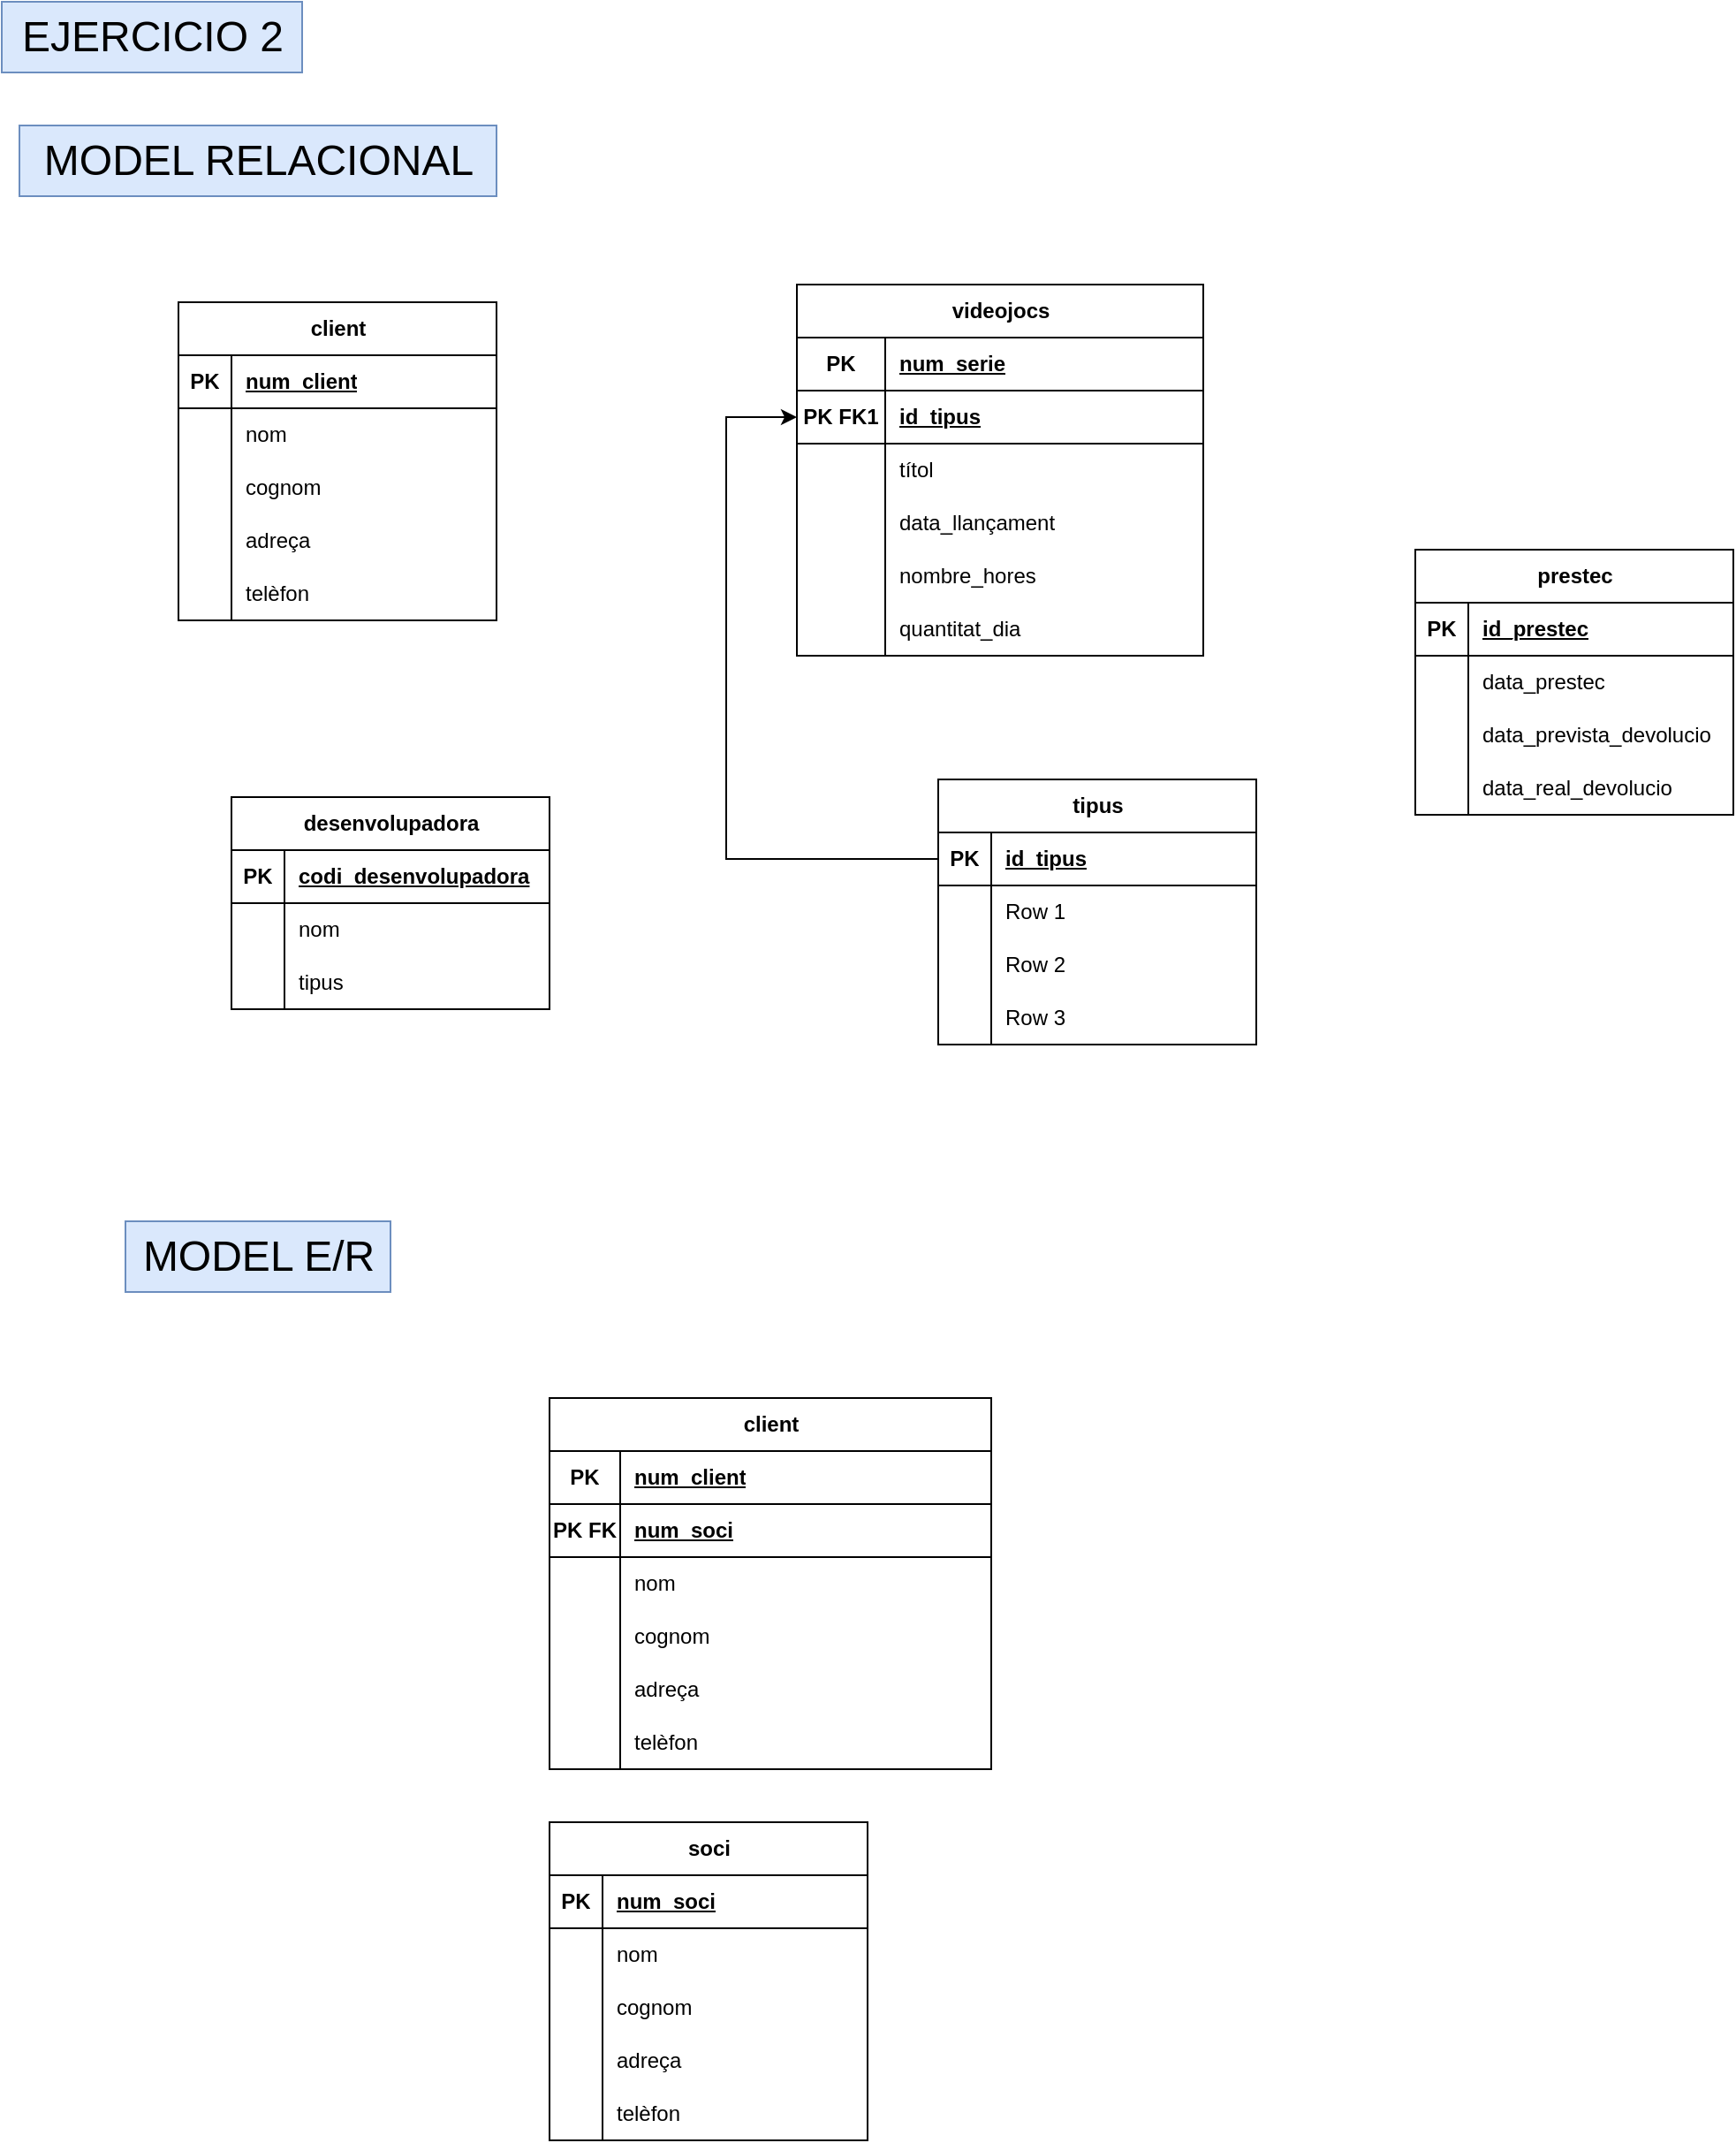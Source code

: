 <mxfile version="24.8.0">
  <diagram name="Pàgina-1" id="ps1J7o70996wXp7qomcN">
    <mxGraphModel dx="1499" dy="788" grid="1" gridSize="10" guides="1" tooltips="1" connect="1" arrows="1" fold="1" page="1" pageScale="1" pageWidth="827" pageHeight="1169" math="0" shadow="0">
      <root>
        <mxCell id="0" />
        <mxCell id="1" parent="0" />
        <mxCell id="oYm-OOURBc9wlEtTtgQo-1" value="client" style="shape=table;startSize=30;container=1;collapsible=1;childLayout=tableLayout;fixedRows=1;rowLines=0;fontStyle=1;align=center;resizeLast=1;html=1;" parent="1" vertex="1">
          <mxGeometry x="140" y="210" width="180" height="180" as="geometry" />
        </mxCell>
        <mxCell id="oYm-OOURBc9wlEtTtgQo-2" value="" style="shape=tableRow;horizontal=0;startSize=0;swimlaneHead=0;swimlaneBody=0;fillColor=none;collapsible=0;dropTarget=0;points=[[0,0.5],[1,0.5]];portConstraint=eastwest;top=0;left=0;right=0;bottom=1;" parent="oYm-OOURBc9wlEtTtgQo-1" vertex="1">
          <mxGeometry y="30" width="180" height="30" as="geometry" />
        </mxCell>
        <mxCell id="oYm-OOURBc9wlEtTtgQo-3" value="PK" style="shape=partialRectangle;connectable=0;fillColor=none;top=0;left=0;bottom=0;right=0;fontStyle=1;overflow=hidden;whiteSpace=wrap;html=1;" parent="oYm-OOURBc9wlEtTtgQo-2" vertex="1">
          <mxGeometry width="30" height="30" as="geometry">
            <mxRectangle width="30" height="30" as="alternateBounds" />
          </mxGeometry>
        </mxCell>
        <mxCell id="oYm-OOURBc9wlEtTtgQo-4" value="num_client" style="shape=partialRectangle;connectable=0;fillColor=none;top=0;left=0;bottom=0;right=0;align=left;spacingLeft=6;fontStyle=5;overflow=hidden;whiteSpace=wrap;html=1;" parent="oYm-OOURBc9wlEtTtgQo-2" vertex="1">
          <mxGeometry x="30" width="150" height="30" as="geometry">
            <mxRectangle width="150" height="30" as="alternateBounds" />
          </mxGeometry>
        </mxCell>
        <mxCell id="oYm-OOURBc9wlEtTtgQo-5" value="" style="shape=tableRow;horizontal=0;startSize=0;swimlaneHead=0;swimlaneBody=0;fillColor=none;collapsible=0;dropTarget=0;points=[[0,0.5],[1,0.5]];portConstraint=eastwest;top=0;left=0;right=0;bottom=0;" parent="oYm-OOURBc9wlEtTtgQo-1" vertex="1">
          <mxGeometry y="60" width="180" height="30" as="geometry" />
        </mxCell>
        <mxCell id="oYm-OOURBc9wlEtTtgQo-6" value="" style="shape=partialRectangle;connectable=0;fillColor=none;top=0;left=0;bottom=0;right=0;editable=1;overflow=hidden;whiteSpace=wrap;html=1;" parent="oYm-OOURBc9wlEtTtgQo-5" vertex="1">
          <mxGeometry width="30" height="30" as="geometry">
            <mxRectangle width="30" height="30" as="alternateBounds" />
          </mxGeometry>
        </mxCell>
        <mxCell id="oYm-OOURBc9wlEtTtgQo-7" value="nom" style="shape=partialRectangle;connectable=0;fillColor=none;top=0;left=0;bottom=0;right=0;align=left;spacingLeft=6;overflow=hidden;whiteSpace=wrap;html=1;" parent="oYm-OOURBc9wlEtTtgQo-5" vertex="1">
          <mxGeometry x="30" width="150" height="30" as="geometry">
            <mxRectangle width="150" height="30" as="alternateBounds" />
          </mxGeometry>
        </mxCell>
        <mxCell id="oYm-OOURBc9wlEtTtgQo-8" value="" style="shape=tableRow;horizontal=0;startSize=0;swimlaneHead=0;swimlaneBody=0;fillColor=none;collapsible=0;dropTarget=0;points=[[0,0.5],[1,0.5]];portConstraint=eastwest;top=0;left=0;right=0;bottom=0;" parent="oYm-OOURBc9wlEtTtgQo-1" vertex="1">
          <mxGeometry y="90" width="180" height="30" as="geometry" />
        </mxCell>
        <mxCell id="oYm-OOURBc9wlEtTtgQo-9" value="" style="shape=partialRectangle;connectable=0;fillColor=none;top=0;left=0;bottom=0;right=0;editable=1;overflow=hidden;whiteSpace=wrap;html=1;" parent="oYm-OOURBc9wlEtTtgQo-8" vertex="1">
          <mxGeometry width="30" height="30" as="geometry">
            <mxRectangle width="30" height="30" as="alternateBounds" />
          </mxGeometry>
        </mxCell>
        <mxCell id="oYm-OOURBc9wlEtTtgQo-10" value="cognom" style="shape=partialRectangle;connectable=0;fillColor=none;top=0;left=0;bottom=0;right=0;align=left;spacingLeft=6;overflow=hidden;whiteSpace=wrap;html=1;" parent="oYm-OOURBc9wlEtTtgQo-8" vertex="1">
          <mxGeometry x="30" width="150" height="30" as="geometry">
            <mxRectangle width="150" height="30" as="alternateBounds" />
          </mxGeometry>
        </mxCell>
        <mxCell id="oYm-OOURBc9wlEtTtgQo-11" value="" style="shape=tableRow;horizontal=0;startSize=0;swimlaneHead=0;swimlaneBody=0;fillColor=none;collapsible=0;dropTarget=0;points=[[0,0.5],[1,0.5]];portConstraint=eastwest;top=0;left=0;right=0;bottom=0;" parent="oYm-OOURBc9wlEtTtgQo-1" vertex="1">
          <mxGeometry y="120" width="180" height="30" as="geometry" />
        </mxCell>
        <mxCell id="oYm-OOURBc9wlEtTtgQo-12" value="" style="shape=partialRectangle;connectable=0;fillColor=none;top=0;left=0;bottom=0;right=0;editable=1;overflow=hidden;whiteSpace=wrap;html=1;" parent="oYm-OOURBc9wlEtTtgQo-11" vertex="1">
          <mxGeometry width="30" height="30" as="geometry">
            <mxRectangle width="30" height="30" as="alternateBounds" />
          </mxGeometry>
        </mxCell>
        <mxCell id="oYm-OOURBc9wlEtTtgQo-13" value="adreça" style="shape=partialRectangle;connectable=0;fillColor=none;top=0;left=0;bottom=0;right=0;align=left;spacingLeft=6;overflow=hidden;whiteSpace=wrap;html=1;" parent="oYm-OOURBc9wlEtTtgQo-11" vertex="1">
          <mxGeometry x="30" width="150" height="30" as="geometry">
            <mxRectangle width="150" height="30" as="alternateBounds" />
          </mxGeometry>
        </mxCell>
        <mxCell id="acnJvDM53RMghlI-xeMk-12" style="shape=tableRow;horizontal=0;startSize=0;swimlaneHead=0;swimlaneBody=0;fillColor=none;collapsible=0;dropTarget=0;points=[[0,0.5],[1,0.5]];portConstraint=eastwest;top=0;left=0;right=0;bottom=0;" parent="oYm-OOURBc9wlEtTtgQo-1" vertex="1">
          <mxGeometry y="150" width="180" height="30" as="geometry" />
        </mxCell>
        <mxCell id="acnJvDM53RMghlI-xeMk-13" style="shape=partialRectangle;connectable=0;fillColor=none;top=0;left=0;bottom=0;right=0;editable=1;overflow=hidden;whiteSpace=wrap;html=1;" parent="acnJvDM53RMghlI-xeMk-12" vertex="1">
          <mxGeometry width="30" height="30" as="geometry">
            <mxRectangle width="30" height="30" as="alternateBounds" />
          </mxGeometry>
        </mxCell>
        <mxCell id="acnJvDM53RMghlI-xeMk-14" value="telèfon" style="shape=partialRectangle;connectable=0;fillColor=none;top=0;left=0;bottom=0;right=0;align=left;spacingLeft=6;overflow=hidden;whiteSpace=wrap;html=1;" parent="acnJvDM53RMghlI-xeMk-12" vertex="1">
          <mxGeometry x="30" width="150" height="30" as="geometry">
            <mxRectangle width="150" height="30" as="alternateBounds" />
          </mxGeometry>
        </mxCell>
        <mxCell id="25e7ooQJRceuwV0o7SUY-1" value="EJERCICIO 2" style="text;html=1;align=center;verticalAlign=middle;resizable=0;points=[];autosize=1;strokeColor=#6c8ebf;fillColor=#dae8fc;fontSize=24;" parent="1" vertex="1">
          <mxGeometry x="40" y="40" width="170" height="40" as="geometry" />
        </mxCell>
        <mxCell id="acnJvDM53RMghlI-xeMk-18" value="" style="shape=tableRow;horizontal=0;startSize=0;swimlaneHead=0;swimlaneBody=0;fillColor=none;collapsible=0;dropTarget=0;points=[[0,0.5],[1,0.5]];portConstraint=eastwest;top=0;left=0;right=0;bottom=0;" parent="1" vertex="1">
          <mxGeometry x="320" y="480" width="180" height="30" as="geometry" />
        </mxCell>
        <mxCell id="acnJvDM53RMghlI-xeMk-19" value="" style="shape=partialRectangle;connectable=0;fillColor=none;top=0;left=0;bottom=0;right=0;editable=1;overflow=hidden;whiteSpace=wrap;html=1;" parent="acnJvDM53RMghlI-xeMk-18" vertex="1">
          <mxGeometry width="30" height="30" as="geometry">
            <mxRectangle width="30" height="30" as="alternateBounds" />
          </mxGeometry>
        </mxCell>
        <mxCell id="acnJvDM53RMghlI-xeMk-21" value="videojocs" style="shape=table;startSize=30;container=1;collapsible=1;childLayout=tableLayout;fixedRows=1;rowLines=0;fontStyle=1;align=center;resizeLast=1;html=1;" parent="1" vertex="1">
          <mxGeometry x="490" y="200" width="230" height="210" as="geometry" />
        </mxCell>
        <mxCell id="acnJvDM53RMghlI-xeMk-22" value="" style="shape=tableRow;horizontal=0;startSize=0;swimlaneHead=0;swimlaneBody=0;fillColor=none;collapsible=0;dropTarget=0;points=[[0,0.5],[1,0.5]];portConstraint=eastwest;top=0;left=0;right=0;bottom=1;" parent="acnJvDM53RMghlI-xeMk-21" vertex="1">
          <mxGeometry y="30" width="230" height="30" as="geometry" />
        </mxCell>
        <mxCell id="acnJvDM53RMghlI-xeMk-23" value="PK" style="shape=partialRectangle;connectable=0;fillColor=none;top=0;left=0;bottom=0;right=0;fontStyle=1;overflow=hidden;whiteSpace=wrap;html=1;" parent="acnJvDM53RMghlI-xeMk-22" vertex="1">
          <mxGeometry width="50" height="30" as="geometry">
            <mxRectangle width="50" height="30" as="alternateBounds" />
          </mxGeometry>
        </mxCell>
        <mxCell id="acnJvDM53RMghlI-xeMk-24" value="num_serie" style="shape=partialRectangle;connectable=0;fillColor=none;top=0;left=0;bottom=0;right=0;align=left;spacingLeft=6;fontStyle=5;overflow=hidden;whiteSpace=wrap;html=1;" parent="acnJvDM53RMghlI-xeMk-22" vertex="1">
          <mxGeometry x="50" width="180" height="30" as="geometry">
            <mxRectangle width="180" height="30" as="alternateBounds" />
          </mxGeometry>
        </mxCell>
        <mxCell id="WsEMVRnaI1PxN5WED4kG-31" style="shape=tableRow;horizontal=0;startSize=0;swimlaneHead=0;swimlaneBody=0;fillColor=none;collapsible=0;dropTarget=0;points=[[0,0.5],[1,0.5]];portConstraint=eastwest;top=0;left=0;right=0;bottom=1;" vertex="1" parent="acnJvDM53RMghlI-xeMk-21">
          <mxGeometry y="60" width="230" height="30" as="geometry" />
        </mxCell>
        <mxCell id="WsEMVRnaI1PxN5WED4kG-32" value="PK FK1" style="shape=partialRectangle;connectable=0;fillColor=none;top=0;left=0;bottom=0;right=0;fontStyle=1;overflow=hidden;whiteSpace=wrap;html=1;" vertex="1" parent="WsEMVRnaI1PxN5WED4kG-31">
          <mxGeometry width="50" height="30" as="geometry">
            <mxRectangle width="50" height="30" as="alternateBounds" />
          </mxGeometry>
        </mxCell>
        <mxCell id="WsEMVRnaI1PxN5WED4kG-33" value="id_tipus" style="shape=partialRectangle;connectable=0;fillColor=none;top=0;left=0;bottom=0;right=0;align=left;spacingLeft=6;fontStyle=5;overflow=hidden;whiteSpace=wrap;html=1;" vertex="1" parent="WsEMVRnaI1PxN5WED4kG-31">
          <mxGeometry x="50" width="180" height="30" as="geometry">
            <mxRectangle width="180" height="30" as="alternateBounds" />
          </mxGeometry>
        </mxCell>
        <mxCell id="acnJvDM53RMghlI-xeMk-25" value="" style="shape=tableRow;horizontal=0;startSize=0;swimlaneHead=0;swimlaneBody=0;fillColor=none;collapsible=0;dropTarget=0;points=[[0,0.5],[1,0.5]];portConstraint=eastwest;top=0;left=0;right=0;bottom=0;" parent="acnJvDM53RMghlI-xeMk-21" vertex="1">
          <mxGeometry y="90" width="230" height="30" as="geometry" />
        </mxCell>
        <mxCell id="acnJvDM53RMghlI-xeMk-26" value="" style="shape=partialRectangle;connectable=0;fillColor=none;top=0;left=0;bottom=0;right=0;editable=1;overflow=hidden;whiteSpace=wrap;html=1;" parent="acnJvDM53RMghlI-xeMk-25" vertex="1">
          <mxGeometry width="50" height="30" as="geometry">
            <mxRectangle width="50" height="30" as="alternateBounds" />
          </mxGeometry>
        </mxCell>
        <mxCell id="acnJvDM53RMghlI-xeMk-27" value="títol" style="shape=partialRectangle;connectable=0;fillColor=none;top=0;left=0;bottom=0;right=0;align=left;spacingLeft=6;overflow=hidden;whiteSpace=wrap;html=1;" parent="acnJvDM53RMghlI-xeMk-25" vertex="1">
          <mxGeometry x="50" width="180" height="30" as="geometry">
            <mxRectangle width="180" height="30" as="alternateBounds" />
          </mxGeometry>
        </mxCell>
        <mxCell id="acnJvDM53RMghlI-xeMk-28" value="" style="shape=tableRow;horizontal=0;startSize=0;swimlaneHead=0;swimlaneBody=0;fillColor=none;collapsible=0;dropTarget=0;points=[[0,0.5],[1,0.5]];portConstraint=eastwest;top=0;left=0;right=0;bottom=0;" parent="acnJvDM53RMghlI-xeMk-21" vertex="1">
          <mxGeometry y="120" width="230" height="30" as="geometry" />
        </mxCell>
        <mxCell id="acnJvDM53RMghlI-xeMk-29" value="" style="shape=partialRectangle;connectable=0;fillColor=none;top=0;left=0;bottom=0;right=0;editable=1;overflow=hidden;whiteSpace=wrap;html=1;" parent="acnJvDM53RMghlI-xeMk-28" vertex="1">
          <mxGeometry width="50" height="30" as="geometry">
            <mxRectangle width="50" height="30" as="alternateBounds" />
          </mxGeometry>
        </mxCell>
        <mxCell id="acnJvDM53RMghlI-xeMk-30" value="data_llançament" style="shape=partialRectangle;connectable=0;fillColor=none;top=0;left=0;bottom=0;right=0;align=left;spacingLeft=6;overflow=hidden;whiteSpace=wrap;html=1;" parent="acnJvDM53RMghlI-xeMk-28" vertex="1">
          <mxGeometry x="50" width="180" height="30" as="geometry">
            <mxRectangle width="180" height="30" as="alternateBounds" />
          </mxGeometry>
        </mxCell>
        <mxCell id="acnJvDM53RMghlI-xeMk-31" value="" style="shape=tableRow;horizontal=0;startSize=0;swimlaneHead=0;swimlaneBody=0;fillColor=none;collapsible=0;dropTarget=0;points=[[0,0.5],[1,0.5]];portConstraint=eastwest;top=0;left=0;right=0;bottom=0;" parent="acnJvDM53RMghlI-xeMk-21" vertex="1">
          <mxGeometry y="150" width="230" height="30" as="geometry" />
        </mxCell>
        <mxCell id="acnJvDM53RMghlI-xeMk-32" value="" style="shape=partialRectangle;connectable=0;fillColor=none;top=0;left=0;bottom=0;right=0;editable=1;overflow=hidden;whiteSpace=wrap;html=1;" parent="acnJvDM53RMghlI-xeMk-31" vertex="1">
          <mxGeometry width="50" height="30" as="geometry">
            <mxRectangle width="50" height="30" as="alternateBounds" />
          </mxGeometry>
        </mxCell>
        <mxCell id="acnJvDM53RMghlI-xeMk-33" value="nombre_hores" style="shape=partialRectangle;connectable=0;fillColor=none;top=0;left=0;bottom=0;right=0;align=left;spacingLeft=6;overflow=hidden;whiteSpace=wrap;html=1;" parent="acnJvDM53RMghlI-xeMk-31" vertex="1">
          <mxGeometry x="50" width="180" height="30" as="geometry">
            <mxRectangle width="180" height="30" as="alternateBounds" />
          </mxGeometry>
        </mxCell>
        <mxCell id="acnJvDM53RMghlI-xeMk-34" style="shape=tableRow;horizontal=0;startSize=0;swimlaneHead=0;swimlaneBody=0;fillColor=none;collapsible=0;dropTarget=0;points=[[0,0.5],[1,0.5]];portConstraint=eastwest;top=0;left=0;right=0;bottom=0;" parent="acnJvDM53RMghlI-xeMk-21" vertex="1">
          <mxGeometry y="180" width="230" height="30" as="geometry" />
        </mxCell>
        <mxCell id="acnJvDM53RMghlI-xeMk-35" style="shape=partialRectangle;connectable=0;fillColor=none;top=0;left=0;bottom=0;right=0;editable=1;overflow=hidden;whiteSpace=wrap;html=1;" parent="acnJvDM53RMghlI-xeMk-34" vertex="1">
          <mxGeometry width="50" height="30" as="geometry">
            <mxRectangle width="50" height="30" as="alternateBounds" />
          </mxGeometry>
        </mxCell>
        <mxCell id="acnJvDM53RMghlI-xeMk-36" value="quantitat_dia" style="shape=partialRectangle;connectable=0;fillColor=none;top=0;left=0;bottom=0;right=0;align=left;spacingLeft=6;overflow=hidden;whiteSpace=wrap;html=1;" parent="acnJvDM53RMghlI-xeMk-34" vertex="1">
          <mxGeometry x="50" width="180" height="30" as="geometry">
            <mxRectangle width="180" height="30" as="alternateBounds" />
          </mxGeometry>
        </mxCell>
        <mxCell id="acnJvDM53RMghlI-xeMk-38" value="desenvolupadora" style="shape=table;startSize=30;container=1;collapsible=1;childLayout=tableLayout;fixedRows=1;rowLines=0;fontStyle=1;align=center;resizeLast=1;html=1;" parent="1" vertex="1">
          <mxGeometry x="170" y="490" width="180" height="120" as="geometry" />
        </mxCell>
        <mxCell id="acnJvDM53RMghlI-xeMk-39" value="" style="shape=tableRow;horizontal=0;startSize=0;swimlaneHead=0;swimlaneBody=0;fillColor=none;collapsible=0;dropTarget=0;points=[[0,0.5],[1,0.5]];portConstraint=eastwest;top=0;left=0;right=0;bottom=1;" parent="acnJvDM53RMghlI-xeMk-38" vertex="1">
          <mxGeometry y="30" width="180" height="30" as="geometry" />
        </mxCell>
        <mxCell id="acnJvDM53RMghlI-xeMk-40" value="PK" style="shape=partialRectangle;connectable=0;fillColor=none;top=0;left=0;bottom=0;right=0;fontStyle=1;overflow=hidden;whiteSpace=wrap;html=1;" parent="acnJvDM53RMghlI-xeMk-39" vertex="1">
          <mxGeometry width="30" height="30" as="geometry">
            <mxRectangle width="30" height="30" as="alternateBounds" />
          </mxGeometry>
        </mxCell>
        <mxCell id="acnJvDM53RMghlI-xeMk-41" value="codi_desenvolupadora" style="shape=partialRectangle;connectable=0;fillColor=none;top=0;left=0;bottom=0;right=0;align=left;spacingLeft=6;fontStyle=5;overflow=hidden;whiteSpace=wrap;html=1;" parent="acnJvDM53RMghlI-xeMk-39" vertex="1">
          <mxGeometry x="30" width="150" height="30" as="geometry">
            <mxRectangle width="150" height="30" as="alternateBounds" />
          </mxGeometry>
        </mxCell>
        <mxCell id="acnJvDM53RMghlI-xeMk-42" value="" style="shape=tableRow;horizontal=0;startSize=0;swimlaneHead=0;swimlaneBody=0;fillColor=none;collapsible=0;dropTarget=0;points=[[0,0.5],[1,0.5]];portConstraint=eastwest;top=0;left=0;right=0;bottom=0;" parent="acnJvDM53RMghlI-xeMk-38" vertex="1">
          <mxGeometry y="60" width="180" height="30" as="geometry" />
        </mxCell>
        <mxCell id="acnJvDM53RMghlI-xeMk-43" value="" style="shape=partialRectangle;connectable=0;fillColor=none;top=0;left=0;bottom=0;right=0;editable=1;overflow=hidden;whiteSpace=wrap;html=1;" parent="acnJvDM53RMghlI-xeMk-42" vertex="1">
          <mxGeometry width="30" height="30" as="geometry">
            <mxRectangle width="30" height="30" as="alternateBounds" />
          </mxGeometry>
        </mxCell>
        <mxCell id="acnJvDM53RMghlI-xeMk-44" value="nom" style="shape=partialRectangle;connectable=0;fillColor=none;top=0;left=0;bottom=0;right=0;align=left;spacingLeft=6;overflow=hidden;whiteSpace=wrap;html=1;" parent="acnJvDM53RMghlI-xeMk-42" vertex="1">
          <mxGeometry x="30" width="150" height="30" as="geometry">
            <mxRectangle width="150" height="30" as="alternateBounds" />
          </mxGeometry>
        </mxCell>
        <mxCell id="acnJvDM53RMghlI-xeMk-45" value="" style="shape=tableRow;horizontal=0;startSize=0;swimlaneHead=0;swimlaneBody=0;fillColor=none;collapsible=0;dropTarget=0;points=[[0,0.5],[1,0.5]];portConstraint=eastwest;top=0;left=0;right=0;bottom=0;" parent="acnJvDM53RMghlI-xeMk-38" vertex="1">
          <mxGeometry y="90" width="180" height="30" as="geometry" />
        </mxCell>
        <mxCell id="acnJvDM53RMghlI-xeMk-46" value="" style="shape=partialRectangle;connectable=0;fillColor=none;top=0;left=0;bottom=0;right=0;editable=1;overflow=hidden;whiteSpace=wrap;html=1;" parent="acnJvDM53RMghlI-xeMk-45" vertex="1">
          <mxGeometry width="30" height="30" as="geometry">
            <mxRectangle width="30" height="30" as="alternateBounds" />
          </mxGeometry>
        </mxCell>
        <mxCell id="acnJvDM53RMghlI-xeMk-47" value="tipus" style="shape=partialRectangle;connectable=0;fillColor=none;top=0;left=0;bottom=0;right=0;align=left;spacingLeft=6;overflow=hidden;whiteSpace=wrap;html=1;" parent="acnJvDM53RMghlI-xeMk-45" vertex="1">
          <mxGeometry x="30" width="150" height="30" as="geometry">
            <mxRectangle width="150" height="30" as="alternateBounds" />
          </mxGeometry>
        </mxCell>
        <mxCell id="WsEMVRnaI1PxN5WED4kG-1" value="tipus" style="shape=table;startSize=30;container=1;collapsible=1;childLayout=tableLayout;fixedRows=1;rowLines=0;fontStyle=1;align=center;resizeLast=1;html=1;" vertex="1" parent="1">
          <mxGeometry x="570" y="480" width="180" height="150" as="geometry" />
        </mxCell>
        <mxCell id="WsEMVRnaI1PxN5WED4kG-2" value="" style="shape=tableRow;horizontal=0;startSize=0;swimlaneHead=0;swimlaneBody=0;fillColor=none;collapsible=0;dropTarget=0;points=[[0,0.5],[1,0.5]];portConstraint=eastwest;top=0;left=0;right=0;bottom=1;" vertex="1" parent="WsEMVRnaI1PxN5WED4kG-1">
          <mxGeometry y="30" width="180" height="30" as="geometry" />
        </mxCell>
        <mxCell id="WsEMVRnaI1PxN5WED4kG-3" value="PK" style="shape=partialRectangle;connectable=0;fillColor=none;top=0;left=0;bottom=0;right=0;fontStyle=1;overflow=hidden;whiteSpace=wrap;html=1;" vertex="1" parent="WsEMVRnaI1PxN5WED4kG-2">
          <mxGeometry width="30" height="30" as="geometry">
            <mxRectangle width="30" height="30" as="alternateBounds" />
          </mxGeometry>
        </mxCell>
        <mxCell id="WsEMVRnaI1PxN5WED4kG-4" value="id_tipus" style="shape=partialRectangle;connectable=0;fillColor=none;top=0;left=0;bottom=0;right=0;align=left;spacingLeft=6;fontStyle=5;overflow=hidden;whiteSpace=wrap;html=1;" vertex="1" parent="WsEMVRnaI1PxN5WED4kG-2">
          <mxGeometry x="30" width="150" height="30" as="geometry">
            <mxRectangle width="150" height="30" as="alternateBounds" />
          </mxGeometry>
        </mxCell>
        <mxCell id="WsEMVRnaI1PxN5WED4kG-5" value="" style="shape=tableRow;horizontal=0;startSize=0;swimlaneHead=0;swimlaneBody=0;fillColor=none;collapsible=0;dropTarget=0;points=[[0,0.5],[1,0.5]];portConstraint=eastwest;top=0;left=0;right=0;bottom=0;" vertex="1" parent="WsEMVRnaI1PxN5WED4kG-1">
          <mxGeometry y="60" width="180" height="30" as="geometry" />
        </mxCell>
        <mxCell id="WsEMVRnaI1PxN5WED4kG-6" value="" style="shape=partialRectangle;connectable=0;fillColor=none;top=0;left=0;bottom=0;right=0;editable=1;overflow=hidden;whiteSpace=wrap;html=1;" vertex="1" parent="WsEMVRnaI1PxN5WED4kG-5">
          <mxGeometry width="30" height="30" as="geometry">
            <mxRectangle width="30" height="30" as="alternateBounds" />
          </mxGeometry>
        </mxCell>
        <mxCell id="WsEMVRnaI1PxN5WED4kG-7" value="Row 1" style="shape=partialRectangle;connectable=0;fillColor=none;top=0;left=0;bottom=0;right=0;align=left;spacingLeft=6;overflow=hidden;whiteSpace=wrap;html=1;" vertex="1" parent="WsEMVRnaI1PxN5WED4kG-5">
          <mxGeometry x="30" width="150" height="30" as="geometry">
            <mxRectangle width="150" height="30" as="alternateBounds" />
          </mxGeometry>
        </mxCell>
        <mxCell id="WsEMVRnaI1PxN5WED4kG-8" value="" style="shape=tableRow;horizontal=0;startSize=0;swimlaneHead=0;swimlaneBody=0;fillColor=none;collapsible=0;dropTarget=0;points=[[0,0.5],[1,0.5]];portConstraint=eastwest;top=0;left=0;right=0;bottom=0;" vertex="1" parent="WsEMVRnaI1PxN5WED4kG-1">
          <mxGeometry y="90" width="180" height="30" as="geometry" />
        </mxCell>
        <mxCell id="WsEMVRnaI1PxN5WED4kG-9" value="" style="shape=partialRectangle;connectable=0;fillColor=none;top=0;left=0;bottom=0;right=0;editable=1;overflow=hidden;whiteSpace=wrap;html=1;" vertex="1" parent="WsEMVRnaI1PxN5WED4kG-8">
          <mxGeometry width="30" height="30" as="geometry">
            <mxRectangle width="30" height="30" as="alternateBounds" />
          </mxGeometry>
        </mxCell>
        <mxCell id="WsEMVRnaI1PxN5WED4kG-10" value="Row 2" style="shape=partialRectangle;connectable=0;fillColor=none;top=0;left=0;bottom=0;right=0;align=left;spacingLeft=6;overflow=hidden;whiteSpace=wrap;html=1;" vertex="1" parent="WsEMVRnaI1PxN5WED4kG-8">
          <mxGeometry x="30" width="150" height="30" as="geometry">
            <mxRectangle width="150" height="30" as="alternateBounds" />
          </mxGeometry>
        </mxCell>
        <mxCell id="WsEMVRnaI1PxN5WED4kG-11" value="" style="shape=tableRow;horizontal=0;startSize=0;swimlaneHead=0;swimlaneBody=0;fillColor=none;collapsible=0;dropTarget=0;points=[[0,0.5],[1,0.5]];portConstraint=eastwest;top=0;left=0;right=0;bottom=0;" vertex="1" parent="WsEMVRnaI1PxN5WED4kG-1">
          <mxGeometry y="120" width="180" height="30" as="geometry" />
        </mxCell>
        <mxCell id="WsEMVRnaI1PxN5WED4kG-12" value="" style="shape=partialRectangle;connectable=0;fillColor=none;top=0;left=0;bottom=0;right=0;editable=1;overflow=hidden;whiteSpace=wrap;html=1;" vertex="1" parent="WsEMVRnaI1PxN5WED4kG-11">
          <mxGeometry width="30" height="30" as="geometry">
            <mxRectangle width="30" height="30" as="alternateBounds" />
          </mxGeometry>
        </mxCell>
        <mxCell id="WsEMVRnaI1PxN5WED4kG-13" value="Row 3" style="shape=partialRectangle;connectable=0;fillColor=none;top=0;left=0;bottom=0;right=0;align=left;spacingLeft=6;overflow=hidden;whiteSpace=wrap;html=1;" vertex="1" parent="WsEMVRnaI1PxN5WED4kG-11">
          <mxGeometry x="30" width="150" height="30" as="geometry">
            <mxRectangle width="150" height="30" as="alternateBounds" />
          </mxGeometry>
        </mxCell>
        <mxCell id="WsEMVRnaI1PxN5WED4kG-14" value="prestec" style="shape=table;startSize=30;container=1;collapsible=1;childLayout=tableLayout;fixedRows=1;rowLines=0;fontStyle=1;align=center;resizeLast=1;html=1;" vertex="1" parent="1">
          <mxGeometry x="840" y="350" width="180" height="150" as="geometry" />
        </mxCell>
        <mxCell id="WsEMVRnaI1PxN5WED4kG-15" value="" style="shape=tableRow;horizontal=0;startSize=0;swimlaneHead=0;swimlaneBody=0;fillColor=none;collapsible=0;dropTarget=0;points=[[0,0.5],[1,0.5]];portConstraint=eastwest;top=0;left=0;right=0;bottom=1;" vertex="1" parent="WsEMVRnaI1PxN5WED4kG-14">
          <mxGeometry y="30" width="180" height="30" as="geometry" />
        </mxCell>
        <mxCell id="WsEMVRnaI1PxN5WED4kG-16" value="PK" style="shape=partialRectangle;connectable=0;fillColor=none;top=0;left=0;bottom=0;right=0;fontStyle=1;overflow=hidden;whiteSpace=wrap;html=1;" vertex="1" parent="WsEMVRnaI1PxN5WED4kG-15">
          <mxGeometry width="30" height="30" as="geometry">
            <mxRectangle width="30" height="30" as="alternateBounds" />
          </mxGeometry>
        </mxCell>
        <mxCell id="WsEMVRnaI1PxN5WED4kG-17" value="id_prestec" style="shape=partialRectangle;connectable=0;fillColor=none;top=0;left=0;bottom=0;right=0;align=left;spacingLeft=6;fontStyle=5;overflow=hidden;whiteSpace=wrap;html=1;" vertex="1" parent="WsEMVRnaI1PxN5WED4kG-15">
          <mxGeometry x="30" width="150" height="30" as="geometry">
            <mxRectangle width="150" height="30" as="alternateBounds" />
          </mxGeometry>
        </mxCell>
        <mxCell id="WsEMVRnaI1PxN5WED4kG-18" value="" style="shape=tableRow;horizontal=0;startSize=0;swimlaneHead=0;swimlaneBody=0;fillColor=none;collapsible=0;dropTarget=0;points=[[0,0.5],[1,0.5]];portConstraint=eastwest;top=0;left=0;right=0;bottom=0;" vertex="1" parent="WsEMVRnaI1PxN5WED4kG-14">
          <mxGeometry y="60" width="180" height="30" as="geometry" />
        </mxCell>
        <mxCell id="WsEMVRnaI1PxN5WED4kG-19" value="" style="shape=partialRectangle;connectable=0;fillColor=none;top=0;left=0;bottom=0;right=0;editable=1;overflow=hidden;whiteSpace=wrap;html=1;" vertex="1" parent="WsEMVRnaI1PxN5WED4kG-18">
          <mxGeometry width="30" height="30" as="geometry">
            <mxRectangle width="30" height="30" as="alternateBounds" />
          </mxGeometry>
        </mxCell>
        <mxCell id="WsEMVRnaI1PxN5WED4kG-20" value="data_prestec" style="shape=partialRectangle;connectable=0;fillColor=none;top=0;left=0;bottom=0;right=0;align=left;spacingLeft=6;overflow=hidden;whiteSpace=wrap;html=1;" vertex="1" parent="WsEMVRnaI1PxN5WED4kG-18">
          <mxGeometry x="30" width="150" height="30" as="geometry">
            <mxRectangle width="150" height="30" as="alternateBounds" />
          </mxGeometry>
        </mxCell>
        <mxCell id="WsEMVRnaI1PxN5WED4kG-21" value="" style="shape=tableRow;horizontal=0;startSize=0;swimlaneHead=0;swimlaneBody=0;fillColor=none;collapsible=0;dropTarget=0;points=[[0,0.5],[1,0.5]];portConstraint=eastwest;top=0;left=0;right=0;bottom=0;" vertex="1" parent="WsEMVRnaI1PxN5WED4kG-14">
          <mxGeometry y="90" width="180" height="30" as="geometry" />
        </mxCell>
        <mxCell id="WsEMVRnaI1PxN5WED4kG-22" value="" style="shape=partialRectangle;connectable=0;fillColor=none;top=0;left=0;bottom=0;right=0;editable=1;overflow=hidden;whiteSpace=wrap;html=1;" vertex="1" parent="WsEMVRnaI1PxN5WED4kG-21">
          <mxGeometry width="30" height="30" as="geometry">
            <mxRectangle width="30" height="30" as="alternateBounds" />
          </mxGeometry>
        </mxCell>
        <mxCell id="WsEMVRnaI1PxN5WED4kG-23" value="data_prevista_devolucio" style="shape=partialRectangle;connectable=0;fillColor=none;top=0;left=0;bottom=0;right=0;align=left;spacingLeft=6;overflow=hidden;whiteSpace=wrap;html=1;" vertex="1" parent="WsEMVRnaI1PxN5WED4kG-21">
          <mxGeometry x="30" width="150" height="30" as="geometry">
            <mxRectangle width="150" height="30" as="alternateBounds" />
          </mxGeometry>
        </mxCell>
        <mxCell id="WsEMVRnaI1PxN5WED4kG-24" value="" style="shape=tableRow;horizontal=0;startSize=0;swimlaneHead=0;swimlaneBody=0;fillColor=none;collapsible=0;dropTarget=0;points=[[0,0.5],[1,0.5]];portConstraint=eastwest;top=0;left=0;right=0;bottom=0;" vertex="1" parent="WsEMVRnaI1PxN5WED4kG-14">
          <mxGeometry y="120" width="180" height="30" as="geometry" />
        </mxCell>
        <mxCell id="WsEMVRnaI1PxN5WED4kG-25" value="" style="shape=partialRectangle;connectable=0;fillColor=none;top=0;left=0;bottom=0;right=0;editable=1;overflow=hidden;whiteSpace=wrap;html=1;" vertex="1" parent="WsEMVRnaI1PxN5WED4kG-24">
          <mxGeometry width="30" height="30" as="geometry">
            <mxRectangle width="30" height="30" as="alternateBounds" />
          </mxGeometry>
        </mxCell>
        <mxCell id="WsEMVRnaI1PxN5WED4kG-26" value="data_real_devolucio" style="shape=partialRectangle;connectable=0;fillColor=none;top=0;left=0;bottom=0;right=0;align=left;spacingLeft=6;overflow=hidden;whiteSpace=wrap;html=1;" vertex="1" parent="WsEMVRnaI1PxN5WED4kG-24">
          <mxGeometry x="30" width="150" height="30" as="geometry">
            <mxRectangle width="150" height="30" as="alternateBounds" />
          </mxGeometry>
        </mxCell>
        <mxCell id="WsEMVRnaI1PxN5WED4kG-27" value="MODEL RELACIONAL" style="text;html=1;align=center;verticalAlign=middle;resizable=0;points=[];autosize=1;strokeColor=#6c8ebf;fillColor=#dae8fc;fontSize=24;" vertex="1" parent="1">
          <mxGeometry x="50" y="110" width="270" height="40" as="geometry" />
        </mxCell>
        <mxCell id="WsEMVRnaI1PxN5WED4kG-34" style="edgeStyle=orthogonalEdgeStyle;rounded=0;orthogonalLoop=1;jettySize=auto;html=1;exitX=0;exitY=0.5;exitDx=0;exitDy=0;entryX=0;entryY=0.5;entryDx=0;entryDy=0;" edge="1" parent="1" source="WsEMVRnaI1PxN5WED4kG-2" target="WsEMVRnaI1PxN5WED4kG-31">
          <mxGeometry relative="1" as="geometry">
            <Array as="points">
              <mxPoint x="450" y="525" />
              <mxPoint x="450" y="275" />
            </Array>
          </mxGeometry>
        </mxCell>
        <mxCell id="WsEMVRnaI1PxN5WED4kG-35" value="MODEL E/R" style="text;html=1;align=center;verticalAlign=middle;resizable=0;points=[];autosize=1;strokeColor=#6c8ebf;fillColor=#dae8fc;fontSize=24;" vertex="1" parent="1">
          <mxGeometry x="110" y="730" width="150" height="40" as="geometry" />
        </mxCell>
        <mxCell id="WsEMVRnaI1PxN5WED4kG-36" value="client" style="shape=table;startSize=30;container=1;collapsible=1;childLayout=tableLayout;fixedRows=1;rowLines=0;fontStyle=1;align=center;resizeLast=1;html=1;" vertex="1" parent="1">
          <mxGeometry x="350" y="830" width="250" height="210" as="geometry" />
        </mxCell>
        <mxCell id="WsEMVRnaI1PxN5WED4kG-37" value="" style="shape=tableRow;horizontal=0;startSize=0;swimlaneHead=0;swimlaneBody=0;fillColor=none;collapsible=0;dropTarget=0;points=[[0,0.5],[1,0.5]];portConstraint=eastwest;top=0;left=0;right=0;bottom=1;" vertex="1" parent="WsEMVRnaI1PxN5WED4kG-36">
          <mxGeometry y="30" width="250" height="30" as="geometry" />
        </mxCell>
        <mxCell id="WsEMVRnaI1PxN5WED4kG-38" value="PK" style="shape=partialRectangle;connectable=0;fillColor=none;top=0;left=0;bottom=0;right=0;fontStyle=1;overflow=hidden;whiteSpace=wrap;html=1;" vertex="1" parent="WsEMVRnaI1PxN5WED4kG-37">
          <mxGeometry width="40" height="30" as="geometry">
            <mxRectangle width="40" height="30" as="alternateBounds" />
          </mxGeometry>
        </mxCell>
        <mxCell id="WsEMVRnaI1PxN5WED4kG-39" value="num_client" style="shape=partialRectangle;connectable=0;fillColor=none;top=0;left=0;bottom=0;right=0;align=left;spacingLeft=6;fontStyle=5;overflow=hidden;whiteSpace=wrap;html=1;" vertex="1" parent="WsEMVRnaI1PxN5WED4kG-37">
          <mxGeometry x="40" width="210" height="30" as="geometry">
            <mxRectangle width="210" height="30" as="alternateBounds" />
          </mxGeometry>
        </mxCell>
        <mxCell id="WsEMVRnaI1PxN5WED4kG-68" style="shape=tableRow;horizontal=0;startSize=0;swimlaneHead=0;swimlaneBody=0;fillColor=none;collapsible=0;dropTarget=0;points=[[0,0.5],[1,0.5]];portConstraint=eastwest;top=0;left=0;right=0;bottom=1;" vertex="1" parent="WsEMVRnaI1PxN5WED4kG-36">
          <mxGeometry y="60" width="250" height="30" as="geometry" />
        </mxCell>
        <mxCell id="WsEMVRnaI1PxN5WED4kG-69" value="PK FK" style="shape=partialRectangle;connectable=0;fillColor=none;top=0;left=0;bottom=0;right=0;fontStyle=1;overflow=hidden;whiteSpace=wrap;html=1;" vertex="1" parent="WsEMVRnaI1PxN5WED4kG-68">
          <mxGeometry width="40" height="30" as="geometry">
            <mxRectangle width="40" height="30" as="alternateBounds" />
          </mxGeometry>
        </mxCell>
        <mxCell id="WsEMVRnaI1PxN5WED4kG-70" value="num_soci" style="shape=partialRectangle;connectable=0;fillColor=none;top=0;left=0;bottom=0;right=0;align=left;spacingLeft=6;fontStyle=5;overflow=hidden;whiteSpace=wrap;html=1;" vertex="1" parent="WsEMVRnaI1PxN5WED4kG-68">
          <mxGeometry x="40" width="210" height="30" as="geometry">
            <mxRectangle width="210" height="30" as="alternateBounds" />
          </mxGeometry>
        </mxCell>
        <mxCell id="WsEMVRnaI1PxN5WED4kG-40" value="" style="shape=tableRow;horizontal=0;startSize=0;swimlaneHead=0;swimlaneBody=0;fillColor=none;collapsible=0;dropTarget=0;points=[[0,0.5],[1,0.5]];portConstraint=eastwest;top=0;left=0;right=0;bottom=0;" vertex="1" parent="WsEMVRnaI1PxN5WED4kG-36">
          <mxGeometry y="90" width="250" height="30" as="geometry" />
        </mxCell>
        <mxCell id="WsEMVRnaI1PxN5WED4kG-41" value="" style="shape=partialRectangle;connectable=0;fillColor=none;top=0;left=0;bottom=0;right=0;editable=1;overflow=hidden;whiteSpace=wrap;html=1;" vertex="1" parent="WsEMVRnaI1PxN5WED4kG-40">
          <mxGeometry width="40" height="30" as="geometry">
            <mxRectangle width="40" height="30" as="alternateBounds" />
          </mxGeometry>
        </mxCell>
        <mxCell id="WsEMVRnaI1PxN5WED4kG-42" value="nom" style="shape=partialRectangle;connectable=0;fillColor=none;top=0;left=0;bottom=0;right=0;align=left;spacingLeft=6;overflow=hidden;whiteSpace=wrap;html=1;" vertex="1" parent="WsEMVRnaI1PxN5WED4kG-40">
          <mxGeometry x="40" width="210" height="30" as="geometry">
            <mxRectangle width="210" height="30" as="alternateBounds" />
          </mxGeometry>
        </mxCell>
        <mxCell id="WsEMVRnaI1PxN5WED4kG-43" value="" style="shape=tableRow;horizontal=0;startSize=0;swimlaneHead=0;swimlaneBody=0;fillColor=none;collapsible=0;dropTarget=0;points=[[0,0.5],[1,0.5]];portConstraint=eastwest;top=0;left=0;right=0;bottom=0;" vertex="1" parent="WsEMVRnaI1PxN5WED4kG-36">
          <mxGeometry y="120" width="250" height="30" as="geometry" />
        </mxCell>
        <mxCell id="WsEMVRnaI1PxN5WED4kG-44" value="" style="shape=partialRectangle;connectable=0;fillColor=none;top=0;left=0;bottom=0;right=0;editable=1;overflow=hidden;whiteSpace=wrap;html=1;" vertex="1" parent="WsEMVRnaI1PxN5WED4kG-43">
          <mxGeometry width="40" height="30" as="geometry">
            <mxRectangle width="40" height="30" as="alternateBounds" />
          </mxGeometry>
        </mxCell>
        <mxCell id="WsEMVRnaI1PxN5WED4kG-45" value="cognom" style="shape=partialRectangle;connectable=0;fillColor=none;top=0;left=0;bottom=0;right=0;align=left;spacingLeft=6;overflow=hidden;whiteSpace=wrap;html=1;" vertex="1" parent="WsEMVRnaI1PxN5WED4kG-43">
          <mxGeometry x="40" width="210" height="30" as="geometry">
            <mxRectangle width="210" height="30" as="alternateBounds" />
          </mxGeometry>
        </mxCell>
        <mxCell id="WsEMVRnaI1PxN5WED4kG-46" value="" style="shape=tableRow;horizontal=0;startSize=0;swimlaneHead=0;swimlaneBody=0;fillColor=none;collapsible=0;dropTarget=0;points=[[0,0.5],[1,0.5]];portConstraint=eastwest;top=0;left=0;right=0;bottom=0;" vertex="1" parent="WsEMVRnaI1PxN5WED4kG-36">
          <mxGeometry y="150" width="250" height="30" as="geometry" />
        </mxCell>
        <mxCell id="WsEMVRnaI1PxN5WED4kG-47" value="" style="shape=partialRectangle;connectable=0;fillColor=none;top=0;left=0;bottom=0;right=0;editable=1;overflow=hidden;whiteSpace=wrap;html=1;" vertex="1" parent="WsEMVRnaI1PxN5WED4kG-46">
          <mxGeometry width="40" height="30" as="geometry">
            <mxRectangle width="40" height="30" as="alternateBounds" />
          </mxGeometry>
        </mxCell>
        <mxCell id="WsEMVRnaI1PxN5WED4kG-48" value="adreça" style="shape=partialRectangle;connectable=0;fillColor=none;top=0;left=0;bottom=0;right=0;align=left;spacingLeft=6;overflow=hidden;whiteSpace=wrap;html=1;" vertex="1" parent="WsEMVRnaI1PxN5WED4kG-46">
          <mxGeometry x="40" width="210" height="30" as="geometry">
            <mxRectangle width="210" height="30" as="alternateBounds" />
          </mxGeometry>
        </mxCell>
        <mxCell id="WsEMVRnaI1PxN5WED4kG-49" style="shape=tableRow;horizontal=0;startSize=0;swimlaneHead=0;swimlaneBody=0;fillColor=none;collapsible=0;dropTarget=0;points=[[0,0.5],[1,0.5]];portConstraint=eastwest;top=0;left=0;right=0;bottom=0;" vertex="1" parent="WsEMVRnaI1PxN5WED4kG-36">
          <mxGeometry y="180" width="250" height="30" as="geometry" />
        </mxCell>
        <mxCell id="WsEMVRnaI1PxN5WED4kG-50" style="shape=partialRectangle;connectable=0;fillColor=none;top=0;left=0;bottom=0;right=0;editable=1;overflow=hidden;whiteSpace=wrap;html=1;" vertex="1" parent="WsEMVRnaI1PxN5WED4kG-49">
          <mxGeometry width="40" height="30" as="geometry">
            <mxRectangle width="40" height="30" as="alternateBounds" />
          </mxGeometry>
        </mxCell>
        <mxCell id="WsEMVRnaI1PxN5WED4kG-51" value="telèfon" style="shape=partialRectangle;connectable=0;fillColor=none;top=0;left=0;bottom=0;right=0;align=left;spacingLeft=6;overflow=hidden;whiteSpace=wrap;html=1;" vertex="1" parent="WsEMVRnaI1PxN5WED4kG-49">
          <mxGeometry x="40" width="210" height="30" as="geometry">
            <mxRectangle width="210" height="30" as="alternateBounds" />
          </mxGeometry>
        </mxCell>
        <mxCell id="WsEMVRnaI1PxN5WED4kG-52" value="soci" style="shape=table;startSize=30;container=1;collapsible=1;childLayout=tableLayout;fixedRows=1;rowLines=0;fontStyle=1;align=center;resizeLast=1;html=1;" vertex="1" parent="1">
          <mxGeometry x="350" y="1070" width="180" height="180" as="geometry" />
        </mxCell>
        <mxCell id="WsEMVRnaI1PxN5WED4kG-53" value="" style="shape=tableRow;horizontal=0;startSize=0;swimlaneHead=0;swimlaneBody=0;fillColor=none;collapsible=0;dropTarget=0;points=[[0,0.5],[1,0.5]];portConstraint=eastwest;top=0;left=0;right=0;bottom=1;" vertex="1" parent="WsEMVRnaI1PxN5WED4kG-52">
          <mxGeometry y="30" width="180" height="30" as="geometry" />
        </mxCell>
        <mxCell id="WsEMVRnaI1PxN5WED4kG-54" value="PK" style="shape=partialRectangle;connectable=0;fillColor=none;top=0;left=0;bottom=0;right=0;fontStyle=1;overflow=hidden;whiteSpace=wrap;html=1;" vertex="1" parent="WsEMVRnaI1PxN5WED4kG-53">
          <mxGeometry width="30" height="30" as="geometry">
            <mxRectangle width="30" height="30" as="alternateBounds" />
          </mxGeometry>
        </mxCell>
        <mxCell id="WsEMVRnaI1PxN5WED4kG-55" value="num_soci" style="shape=partialRectangle;connectable=0;fillColor=none;top=0;left=0;bottom=0;right=0;align=left;spacingLeft=6;fontStyle=5;overflow=hidden;whiteSpace=wrap;html=1;" vertex="1" parent="WsEMVRnaI1PxN5WED4kG-53">
          <mxGeometry x="30" width="150" height="30" as="geometry">
            <mxRectangle width="150" height="30" as="alternateBounds" />
          </mxGeometry>
        </mxCell>
        <mxCell id="WsEMVRnaI1PxN5WED4kG-56" value="" style="shape=tableRow;horizontal=0;startSize=0;swimlaneHead=0;swimlaneBody=0;fillColor=none;collapsible=0;dropTarget=0;points=[[0,0.5],[1,0.5]];portConstraint=eastwest;top=0;left=0;right=0;bottom=0;" vertex="1" parent="WsEMVRnaI1PxN5WED4kG-52">
          <mxGeometry y="60" width="180" height="30" as="geometry" />
        </mxCell>
        <mxCell id="WsEMVRnaI1PxN5WED4kG-57" value="" style="shape=partialRectangle;connectable=0;fillColor=none;top=0;left=0;bottom=0;right=0;editable=1;overflow=hidden;whiteSpace=wrap;html=1;" vertex="1" parent="WsEMVRnaI1PxN5WED4kG-56">
          <mxGeometry width="30" height="30" as="geometry">
            <mxRectangle width="30" height="30" as="alternateBounds" />
          </mxGeometry>
        </mxCell>
        <mxCell id="WsEMVRnaI1PxN5WED4kG-58" value="nom" style="shape=partialRectangle;connectable=0;fillColor=none;top=0;left=0;bottom=0;right=0;align=left;spacingLeft=6;overflow=hidden;whiteSpace=wrap;html=1;" vertex="1" parent="WsEMVRnaI1PxN5WED4kG-56">
          <mxGeometry x="30" width="150" height="30" as="geometry">
            <mxRectangle width="150" height="30" as="alternateBounds" />
          </mxGeometry>
        </mxCell>
        <mxCell id="WsEMVRnaI1PxN5WED4kG-59" value="" style="shape=tableRow;horizontal=0;startSize=0;swimlaneHead=0;swimlaneBody=0;fillColor=none;collapsible=0;dropTarget=0;points=[[0,0.5],[1,0.5]];portConstraint=eastwest;top=0;left=0;right=0;bottom=0;" vertex="1" parent="WsEMVRnaI1PxN5WED4kG-52">
          <mxGeometry y="90" width="180" height="30" as="geometry" />
        </mxCell>
        <mxCell id="WsEMVRnaI1PxN5WED4kG-60" value="" style="shape=partialRectangle;connectable=0;fillColor=none;top=0;left=0;bottom=0;right=0;editable=1;overflow=hidden;whiteSpace=wrap;html=1;" vertex="1" parent="WsEMVRnaI1PxN5WED4kG-59">
          <mxGeometry width="30" height="30" as="geometry">
            <mxRectangle width="30" height="30" as="alternateBounds" />
          </mxGeometry>
        </mxCell>
        <mxCell id="WsEMVRnaI1PxN5WED4kG-61" value="cognom" style="shape=partialRectangle;connectable=0;fillColor=none;top=0;left=0;bottom=0;right=0;align=left;spacingLeft=6;overflow=hidden;whiteSpace=wrap;html=1;" vertex="1" parent="WsEMVRnaI1PxN5WED4kG-59">
          <mxGeometry x="30" width="150" height="30" as="geometry">
            <mxRectangle width="150" height="30" as="alternateBounds" />
          </mxGeometry>
        </mxCell>
        <mxCell id="WsEMVRnaI1PxN5WED4kG-62" value="" style="shape=tableRow;horizontal=0;startSize=0;swimlaneHead=0;swimlaneBody=0;fillColor=none;collapsible=0;dropTarget=0;points=[[0,0.5],[1,0.5]];portConstraint=eastwest;top=0;left=0;right=0;bottom=0;" vertex="1" parent="WsEMVRnaI1PxN5WED4kG-52">
          <mxGeometry y="120" width="180" height="30" as="geometry" />
        </mxCell>
        <mxCell id="WsEMVRnaI1PxN5WED4kG-63" value="" style="shape=partialRectangle;connectable=0;fillColor=none;top=0;left=0;bottom=0;right=0;editable=1;overflow=hidden;whiteSpace=wrap;html=1;" vertex="1" parent="WsEMVRnaI1PxN5WED4kG-62">
          <mxGeometry width="30" height="30" as="geometry">
            <mxRectangle width="30" height="30" as="alternateBounds" />
          </mxGeometry>
        </mxCell>
        <mxCell id="WsEMVRnaI1PxN5WED4kG-64" value="adreça" style="shape=partialRectangle;connectable=0;fillColor=none;top=0;left=0;bottom=0;right=0;align=left;spacingLeft=6;overflow=hidden;whiteSpace=wrap;html=1;" vertex="1" parent="WsEMVRnaI1PxN5WED4kG-62">
          <mxGeometry x="30" width="150" height="30" as="geometry">
            <mxRectangle width="150" height="30" as="alternateBounds" />
          </mxGeometry>
        </mxCell>
        <mxCell id="WsEMVRnaI1PxN5WED4kG-65" style="shape=tableRow;horizontal=0;startSize=0;swimlaneHead=0;swimlaneBody=0;fillColor=none;collapsible=0;dropTarget=0;points=[[0,0.5],[1,0.5]];portConstraint=eastwest;top=0;left=0;right=0;bottom=0;" vertex="1" parent="WsEMVRnaI1PxN5WED4kG-52">
          <mxGeometry y="150" width="180" height="30" as="geometry" />
        </mxCell>
        <mxCell id="WsEMVRnaI1PxN5WED4kG-66" style="shape=partialRectangle;connectable=0;fillColor=none;top=0;left=0;bottom=0;right=0;editable=1;overflow=hidden;whiteSpace=wrap;html=1;" vertex="1" parent="WsEMVRnaI1PxN5WED4kG-65">
          <mxGeometry width="30" height="30" as="geometry">
            <mxRectangle width="30" height="30" as="alternateBounds" />
          </mxGeometry>
        </mxCell>
        <mxCell id="WsEMVRnaI1PxN5WED4kG-67" value="telèfon" style="shape=partialRectangle;connectable=0;fillColor=none;top=0;left=0;bottom=0;right=0;align=left;spacingLeft=6;overflow=hidden;whiteSpace=wrap;html=1;" vertex="1" parent="WsEMVRnaI1PxN5WED4kG-65">
          <mxGeometry x="30" width="150" height="30" as="geometry">
            <mxRectangle width="150" height="30" as="alternateBounds" />
          </mxGeometry>
        </mxCell>
      </root>
    </mxGraphModel>
  </diagram>
</mxfile>
